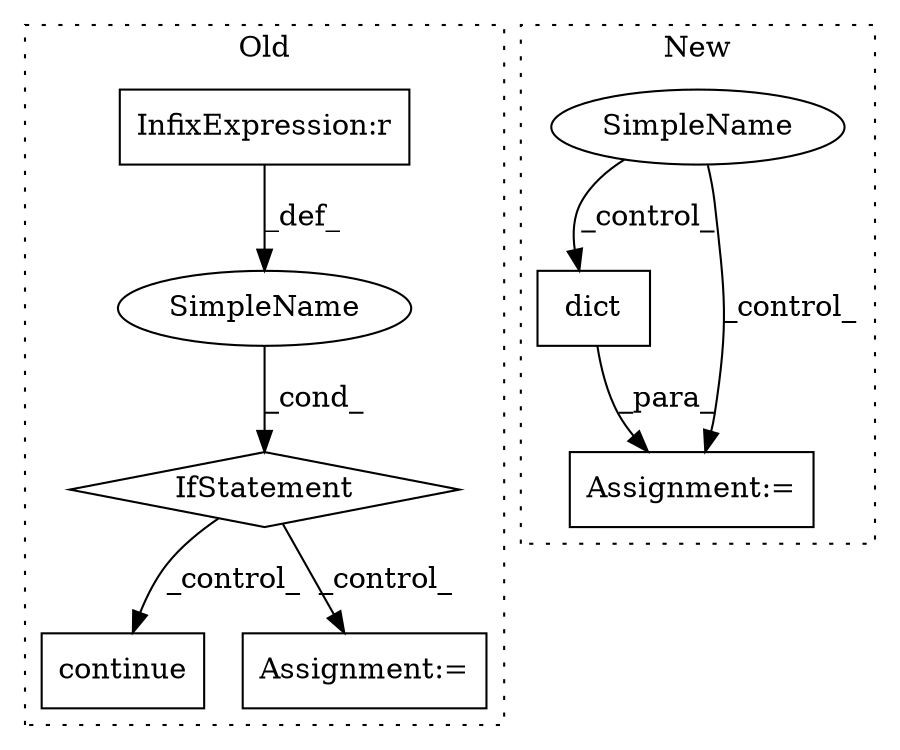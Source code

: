 digraph G {
subgraph cluster0 {
1 [label="continue" a="18" s="2237" l="9" shape="box"];
3 [label="IfStatement" a="25" s="2199,2225" l="4,2" shape="diamond"];
4 [label="SimpleName" a="42" s="" l="" shape="ellipse"];
6 [label="Assignment:=" a="7" s="2293" l="1" shape="box"];
7 [label="InfixExpression:r" a="27" s="2215" l="4" shape="box"];
label = "Old";
style="dotted";
}
subgraph cluster1 {
2 [label="dict" a="32" s="1988,2010" l="5,1" shape="box"];
5 [label="Assignment:=" a="7" s="1987" l="1" shape="box"];
8 [label="SimpleName" a="42" s="" l="" shape="ellipse"];
label = "New";
style="dotted";
}
2 -> 5 [label="_para_"];
3 -> 1 [label="_control_"];
3 -> 6 [label="_control_"];
4 -> 3 [label="_cond_"];
7 -> 4 [label="_def_"];
8 -> 5 [label="_control_"];
8 -> 2 [label="_control_"];
}